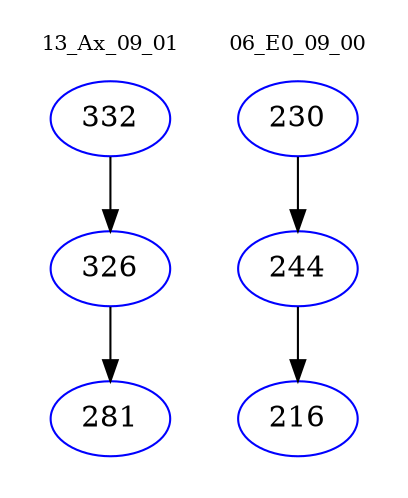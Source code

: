 digraph{
subgraph cluster_0 {
color = white
label = "13_Ax_09_01";
fontsize=10;
T0_332 [label="332", color="blue"]
T0_332 -> T0_326 [color="black"]
T0_326 [label="326", color="blue"]
T0_326 -> T0_281 [color="black"]
T0_281 [label="281", color="blue"]
}
subgraph cluster_1 {
color = white
label = "06_E0_09_00";
fontsize=10;
T1_230 [label="230", color="blue"]
T1_230 -> T1_244 [color="black"]
T1_244 [label="244", color="blue"]
T1_244 -> T1_216 [color="black"]
T1_216 [label="216", color="blue"]
}
}
